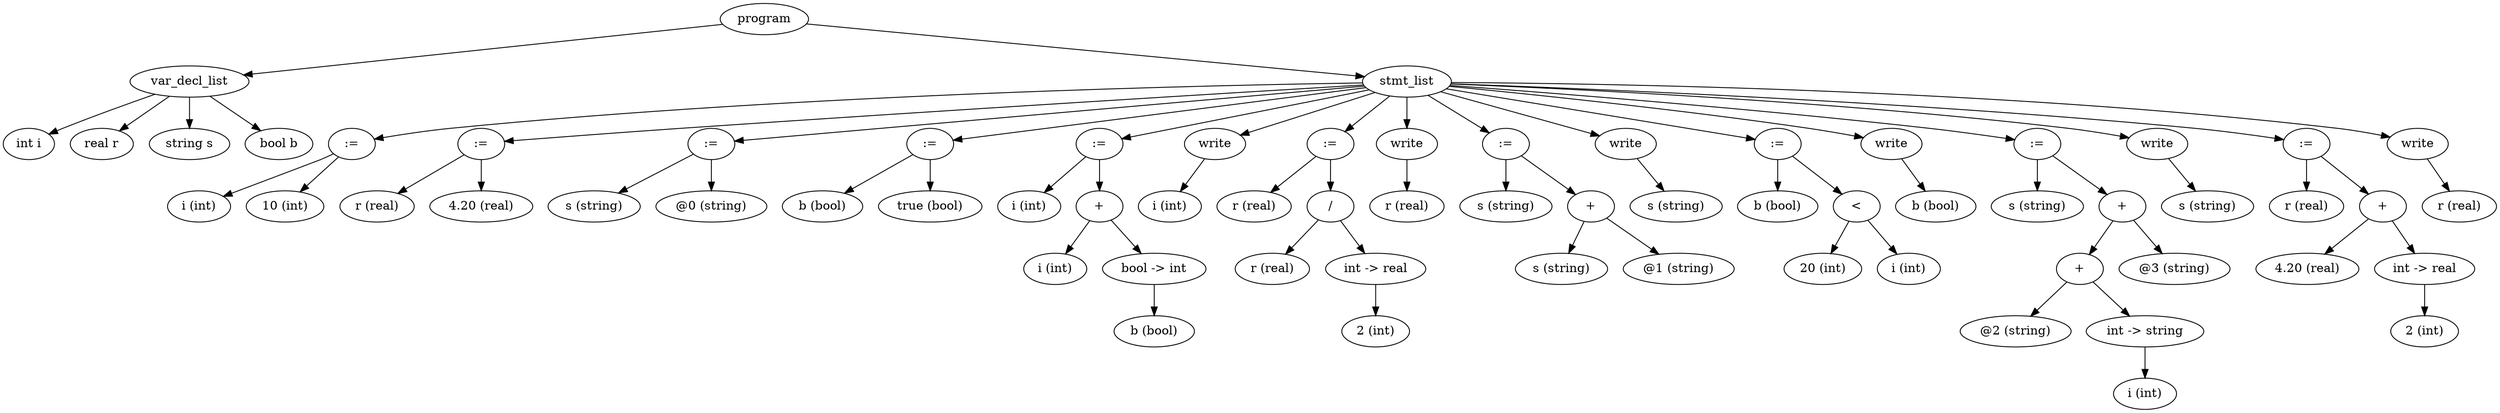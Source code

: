 digraph {
graph [ordering="out"];
node67[label="program"];
node2[label="var_decl_list"];
node1[label="int i"];
node2 -> node1;
node3[label="real r"];
node2 -> node3;
node4[label="string s"];
node2 -> node4;
node5[label="bool b"];
node2 -> node5;
node67 -> node2;
node9[label="stmt_list"];
node8[label=":="];
node6[label="i (int)"];
node8 -> node6;
node7[label="10 (int)"];
node8 -> node7;
node9 -> node8;
node12[label=":="];
node10[label="r (real)"];
node12 -> node10;
node11[label="4.20 (real)"];
node12 -> node11;
node9 -> node12;
node15[label=":="];
node13[label="s (string)"];
node15 -> node13;
node14[label="@0 (string)"];
node15 -> node14;
node9 -> node15;
node18[label=":="];
node16[label="b (bool)"];
node18 -> node16;
node17[label="true (bool)"];
node18 -> node17;
node9 -> node18;
node24[label=":="];
node19[label="i (int)"];
node24 -> node19;
node22[label="+"];
node20[label="i (int)"];
node22 -> node20;
node23[label="bool -> int"];
node21[label="b (bool)"];
node23 -> node21;
node22 -> node23;
node24 -> node22;
node9 -> node24;
node26[label="write"];
node25[label="i (int)"];
node26 -> node25;
node9 -> node26;
node32[label=":="];
node27[label="r (real)"];
node32 -> node27;
node30[label="/"];
node28[label="r (real)"];
node30 -> node28;
node31[label="int -> real"];
node29[label="2 (int)"];
node31 -> node29;
node30 -> node31;
node32 -> node30;
node9 -> node32;
node34[label="write"];
node33[label="r (real)"];
node34 -> node33;
node9 -> node34;
node39[label=":="];
node35[label="s (string)"];
node39 -> node35;
node38[label="+"];
node36[label="s (string)"];
node38 -> node36;
node37[label="@1 (string)"];
node38 -> node37;
node39 -> node38;
node9 -> node39;
node41[label="write"];
node40[label="s (string)"];
node41 -> node40;
node9 -> node41;
node46[label=":="];
node42[label="b (bool)"];
node46 -> node42;
node45[label="<"];
node43[label="20 (int)"];
node45 -> node43;
node44[label="i (int)"];
node45 -> node44;
node46 -> node45;
node9 -> node46;
node48[label="write"];
node47[label="b (bool)"];
node48 -> node47;
node9 -> node48;
node56[label=":="];
node49[label="s (string)"];
node56 -> node49;
node54[label="+"];
node52[label="+"];
node50[label="@2 (string)"];
node52 -> node50;
node55[label="int -> string"];
node51[label="i (int)"];
node55 -> node51;
node52 -> node55;
node54 -> node52;
node53[label="@3 (string)"];
node54 -> node53;
node56 -> node54;
node9 -> node56;
node58[label="write"];
node57[label="s (string)"];
node58 -> node57;
node9 -> node58;
node64[label=":="];
node59[label="r (real)"];
node64 -> node59;
node62[label="+"];
node60[label="4.20 (real)"];
node62 -> node60;
node63[label="int -> real"];
node61[label="2 (int)"];
node63 -> node61;
node62 -> node63;
node64 -> node62;
node9 -> node64;
node66[label="write"];
node65[label="r (real)"];
node66 -> node65;
node9 -> node66;
node67 -> node9;
}
